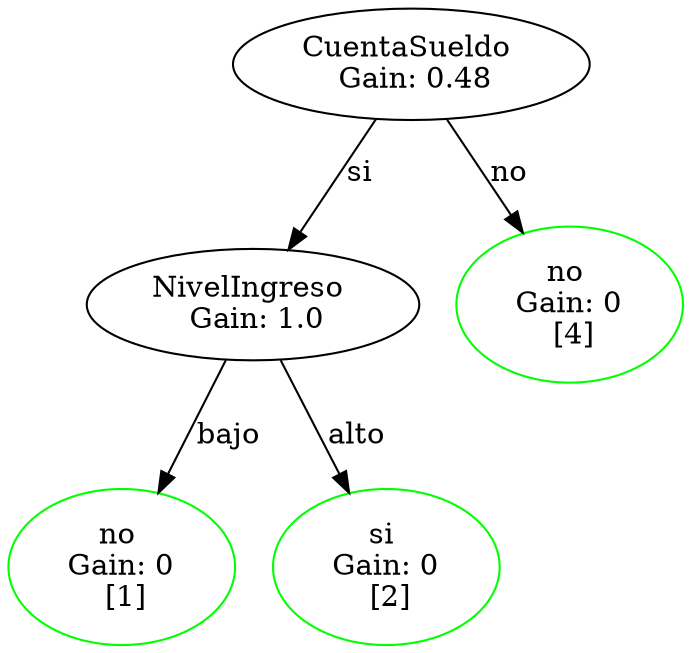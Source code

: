 digraph {
	0 [label="CuentaSueldo 
 Gain: 0.48"]
	6 [label="NivelIngreso 
 Gain: 1.0"]
	0 -> 6 [label=si splines=line]
	7 [label="no 
 Gain: 0 
 [1]" color=green]
	6 -> 7 [label=bajo splines=line]
	8 [label="si 
 Gain: 0 
 [2]" color=green]
	6 -> 8 [label=alto splines=line]
	9 [label="no 
 Gain: 0 
 [4]" color=green]
	0 -> 9 [label=no splines=line]
}
